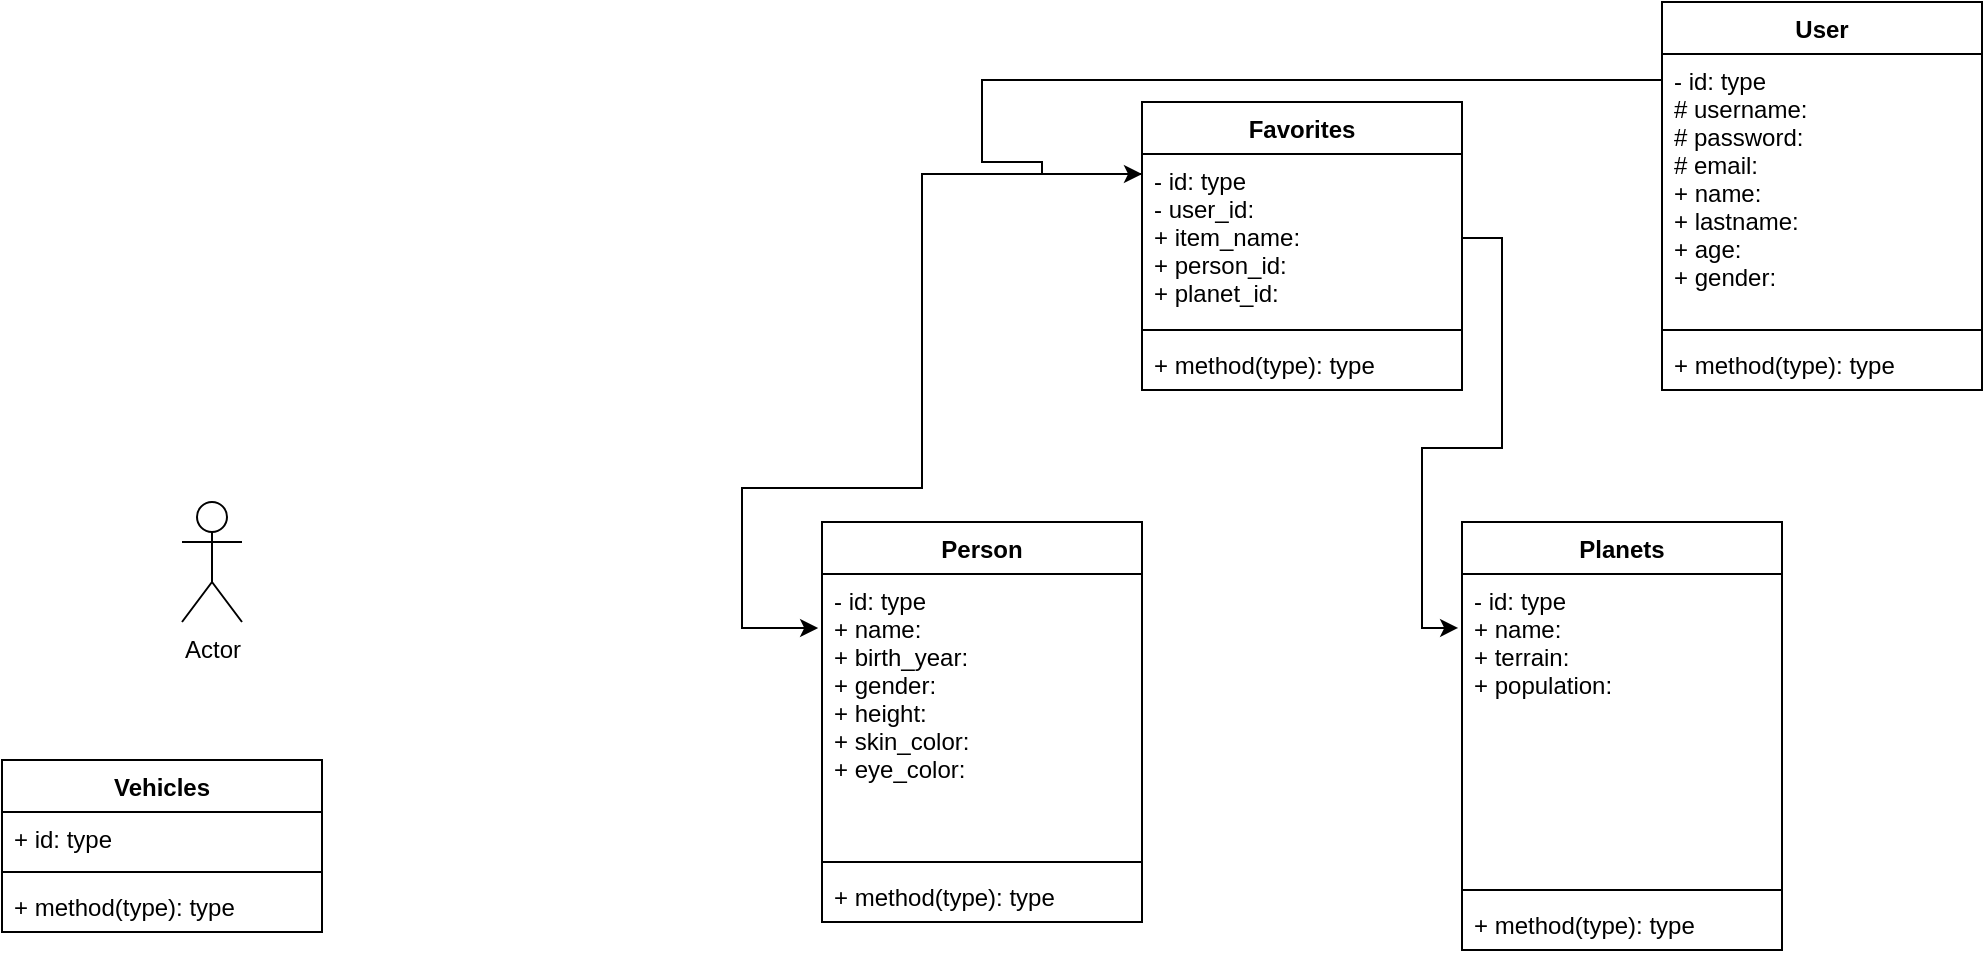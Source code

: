 <mxfile version="20.8.5" type="github">
  <diagram id="hL5uU64Jmjj1PAmgXL7W" name="Page-1">
    <mxGraphModel dx="2261" dy="756" grid="1" gridSize="10" guides="1" tooltips="1" connect="1" arrows="1" fold="1" page="1" pageScale="1" pageWidth="827" pageHeight="1169" math="0" shadow="0">
      <root>
        <mxCell id="0" />
        <mxCell id="1" parent="0" />
        <mxCell id="-t33IULDZSlOa8vORVks-1" value="Favorites" style="swimlane;fontStyle=1;align=center;verticalAlign=top;childLayout=stackLayout;horizontal=1;startSize=26;horizontalStack=0;resizeParent=1;resizeParentMax=0;resizeLast=0;collapsible=1;marginBottom=0;" parent="1" vertex="1">
          <mxGeometry x="350" y="170" width="160" height="144" as="geometry" />
        </mxCell>
        <mxCell id="-t33IULDZSlOa8vORVks-2" value="- id: type&#xa;- user_id: &#xa;+ item_name:&#xa;+ person_id: &#xa;+ planet_id: &#xa;" style="text;strokeColor=none;fillColor=none;align=left;verticalAlign=top;spacingLeft=4;spacingRight=4;overflow=hidden;rotatable=0;points=[[0,0.5],[1,0.5]];portConstraint=eastwest;" parent="-t33IULDZSlOa8vORVks-1" vertex="1">
          <mxGeometry y="26" width="160" height="84" as="geometry" />
        </mxCell>
        <mxCell id="-t33IULDZSlOa8vORVks-3" value="" style="line;strokeWidth=1;fillColor=none;align=left;verticalAlign=middle;spacingTop=-1;spacingLeft=3;spacingRight=3;rotatable=0;labelPosition=right;points=[];portConstraint=eastwest;strokeColor=inherit;" parent="-t33IULDZSlOa8vORVks-1" vertex="1">
          <mxGeometry y="110" width="160" height="8" as="geometry" />
        </mxCell>
        <mxCell id="-t33IULDZSlOa8vORVks-4" value="+ method(type): type" style="text;strokeColor=none;fillColor=none;align=left;verticalAlign=top;spacingLeft=4;spacingRight=4;overflow=hidden;rotatable=0;points=[[0,0.5],[1,0.5]];portConstraint=eastwest;" parent="-t33IULDZSlOa8vORVks-1" vertex="1">
          <mxGeometry y="118" width="160" height="26" as="geometry" />
        </mxCell>
        <mxCell id="-t33IULDZSlOa8vORVks-9" value="Person" style="swimlane;fontStyle=1;align=center;verticalAlign=top;childLayout=stackLayout;horizontal=1;startSize=26;horizontalStack=0;resizeParent=1;resizeParentMax=0;resizeLast=0;collapsible=1;marginBottom=0;" parent="1" vertex="1">
          <mxGeometry x="190" y="380" width="160" height="200" as="geometry" />
        </mxCell>
        <mxCell id="-t33IULDZSlOa8vORVks-10" value="- id: type&#xa;+ name: &#xa;+ birth_year:&#xa;+ gender:&#xa;+ height:&#xa;+ skin_color:&#xa;+ eye_color:" style="text;strokeColor=none;fillColor=none;align=left;verticalAlign=top;spacingLeft=4;spacingRight=4;overflow=hidden;rotatable=0;points=[[0,0.5],[1,0.5]];portConstraint=eastwest;" parent="-t33IULDZSlOa8vORVks-9" vertex="1">
          <mxGeometry y="26" width="160" height="140" as="geometry" />
        </mxCell>
        <mxCell id="-t33IULDZSlOa8vORVks-11" value="" style="line;strokeWidth=1;fillColor=none;align=left;verticalAlign=middle;spacingTop=-1;spacingLeft=3;spacingRight=3;rotatable=0;labelPosition=right;points=[];portConstraint=eastwest;strokeColor=inherit;" parent="-t33IULDZSlOa8vORVks-9" vertex="1">
          <mxGeometry y="166" width="160" height="8" as="geometry" />
        </mxCell>
        <mxCell id="-t33IULDZSlOa8vORVks-12" value="+ method(type): type" style="text;strokeColor=none;fillColor=none;align=left;verticalAlign=top;spacingLeft=4;spacingRight=4;overflow=hidden;rotatable=0;points=[[0,0.5],[1,0.5]];portConstraint=eastwest;" parent="-t33IULDZSlOa8vORVks-9" vertex="1">
          <mxGeometry y="174" width="160" height="26" as="geometry" />
        </mxCell>
        <mxCell id="-t33IULDZSlOa8vORVks-13" value="Planets" style="swimlane;fontStyle=1;align=center;verticalAlign=top;childLayout=stackLayout;horizontal=1;startSize=26;horizontalStack=0;resizeParent=1;resizeParentMax=0;resizeLast=0;collapsible=1;marginBottom=0;" parent="1" vertex="1">
          <mxGeometry x="510" y="380" width="160" height="214" as="geometry" />
        </mxCell>
        <mxCell id="-t33IULDZSlOa8vORVks-14" value="- id: type&#xa;+ name: &#xa;+ terrain: &#xa;+ population: " style="text;strokeColor=none;fillColor=none;align=left;verticalAlign=top;spacingLeft=4;spacingRight=4;overflow=hidden;rotatable=0;points=[[0,0.5],[1,0.5]];portConstraint=eastwest;" parent="-t33IULDZSlOa8vORVks-13" vertex="1">
          <mxGeometry y="26" width="160" height="154" as="geometry" />
        </mxCell>
        <mxCell id="-t33IULDZSlOa8vORVks-15" value="" style="line;strokeWidth=1;fillColor=none;align=left;verticalAlign=middle;spacingTop=-1;spacingLeft=3;spacingRight=3;rotatable=0;labelPosition=right;points=[];portConstraint=eastwest;strokeColor=inherit;" parent="-t33IULDZSlOa8vORVks-13" vertex="1">
          <mxGeometry y="180" width="160" height="8" as="geometry" />
        </mxCell>
        <mxCell id="-t33IULDZSlOa8vORVks-16" value="+ method(type): type" style="text;strokeColor=none;fillColor=none;align=left;verticalAlign=top;spacingLeft=4;spacingRight=4;overflow=hidden;rotatable=0;points=[[0,0.5],[1,0.5]];portConstraint=eastwest;" parent="-t33IULDZSlOa8vORVks-13" vertex="1">
          <mxGeometry y="188" width="160" height="26" as="geometry" />
        </mxCell>
        <mxCell id="-t33IULDZSlOa8vORVks-17" value="Vehicles" style="swimlane;fontStyle=1;align=center;verticalAlign=top;childLayout=stackLayout;horizontal=1;startSize=26;horizontalStack=0;resizeParent=1;resizeParentMax=0;resizeLast=0;collapsible=1;marginBottom=0;" parent="1" vertex="1">
          <mxGeometry x="-220" y="499" width="160" height="86" as="geometry" />
        </mxCell>
        <mxCell id="-t33IULDZSlOa8vORVks-18" value="+ id: type" style="text;strokeColor=none;fillColor=none;align=left;verticalAlign=top;spacingLeft=4;spacingRight=4;overflow=hidden;rotatable=0;points=[[0,0.5],[1,0.5]];portConstraint=eastwest;" parent="-t33IULDZSlOa8vORVks-17" vertex="1">
          <mxGeometry y="26" width="160" height="26" as="geometry" />
        </mxCell>
        <mxCell id="-t33IULDZSlOa8vORVks-19" value="" style="line;strokeWidth=1;fillColor=none;align=left;verticalAlign=middle;spacingTop=-1;spacingLeft=3;spacingRight=3;rotatable=0;labelPosition=right;points=[];portConstraint=eastwest;strokeColor=inherit;" parent="-t33IULDZSlOa8vORVks-17" vertex="1">
          <mxGeometry y="52" width="160" height="8" as="geometry" />
        </mxCell>
        <mxCell id="-t33IULDZSlOa8vORVks-20" value="+ method(type): type" style="text;strokeColor=none;fillColor=none;align=left;verticalAlign=top;spacingLeft=4;spacingRight=4;overflow=hidden;rotatable=0;points=[[0,0.5],[1,0.5]];portConstraint=eastwest;" parent="-t33IULDZSlOa8vORVks-17" vertex="1">
          <mxGeometry y="60" width="160" height="26" as="geometry" />
        </mxCell>
        <mxCell id="-t33IULDZSlOa8vORVks-21" value="Actor" style="shape=umlActor;verticalLabelPosition=bottom;verticalAlign=top;html=1;" parent="1" vertex="1">
          <mxGeometry x="-130" y="370" width="30" height="60" as="geometry" />
        </mxCell>
        <mxCell id="D7PUffbQgMsnlTKam88v-1" value="User" style="swimlane;fontStyle=1;align=center;verticalAlign=top;childLayout=stackLayout;horizontal=1;startSize=26;horizontalStack=0;resizeParent=1;resizeParentMax=0;resizeLast=0;collapsible=1;marginBottom=0;" vertex="1" parent="1">
          <mxGeometry x="610" y="120" width="160" height="194" as="geometry" />
        </mxCell>
        <mxCell id="D7PUffbQgMsnlTKam88v-2" value="- id: type&#xa;# username: &#xa;# password: &#xa;# email: &#xa;+ name: &#xa;+ lastname: &#xa;+ age: &#xa;+ gender: " style="text;strokeColor=none;fillColor=none;align=left;verticalAlign=top;spacingLeft=4;spacingRight=4;overflow=hidden;rotatable=0;points=[[0,0.5],[1,0.5]];portConstraint=eastwest;" vertex="1" parent="D7PUffbQgMsnlTKam88v-1">
          <mxGeometry y="26" width="160" height="134" as="geometry" />
        </mxCell>
        <mxCell id="D7PUffbQgMsnlTKam88v-3" value="" style="line;strokeWidth=1;fillColor=none;align=left;verticalAlign=middle;spacingTop=-1;spacingLeft=3;spacingRight=3;rotatable=0;labelPosition=right;points=[];portConstraint=eastwest;strokeColor=inherit;" vertex="1" parent="D7PUffbQgMsnlTKam88v-1">
          <mxGeometry y="160" width="160" height="8" as="geometry" />
        </mxCell>
        <mxCell id="D7PUffbQgMsnlTKam88v-4" value="+ method(type): type" style="text;strokeColor=none;fillColor=none;align=left;verticalAlign=top;spacingLeft=4;spacingRight=4;overflow=hidden;rotatable=0;points=[[0,0.5],[1,0.5]];portConstraint=eastwest;" vertex="1" parent="D7PUffbQgMsnlTKam88v-1">
          <mxGeometry y="168" width="160" height="26" as="geometry" />
        </mxCell>
        <mxCell id="D7PUffbQgMsnlTKam88v-5" style="edgeStyle=orthogonalEdgeStyle;rounded=0;orthogonalLoop=1;jettySize=auto;html=1;exitX=0;exitY=0.097;exitDx=0;exitDy=0;exitPerimeter=0;entryX=0;entryY=0.25;entryDx=0;entryDy=0;" edge="1" parent="1" source="D7PUffbQgMsnlTKam88v-2" target="-t33IULDZSlOa8vORVks-1">
          <mxGeometry relative="1" as="geometry">
            <mxPoint x="320" y="200" as="targetPoint" />
            <Array as="points">
              <mxPoint x="270" y="159" />
              <mxPoint x="270" y="200" />
              <mxPoint x="300" y="200" />
              <mxPoint x="300" y="206" />
            </Array>
          </mxGeometry>
        </mxCell>
        <mxCell id="D7PUffbQgMsnlTKam88v-6" style="edgeStyle=orthogonalEdgeStyle;rounded=0;orthogonalLoop=1;jettySize=auto;html=1;entryX=-0.012;entryY=0.193;entryDx=0;entryDy=0;entryPerimeter=0;exitX=0;exitY=0.25;exitDx=0;exitDy=0;" edge="1" parent="1" source="-t33IULDZSlOa8vORVks-1" target="-t33IULDZSlOa8vORVks-10">
          <mxGeometry relative="1" as="geometry">
            <mxPoint x="290" y="240" as="sourcePoint" />
            <Array as="points">
              <mxPoint x="240" y="206" />
              <mxPoint x="240" y="363" />
              <mxPoint x="150" y="363" />
              <mxPoint x="150" y="433" />
            </Array>
          </mxGeometry>
        </mxCell>
        <mxCell id="D7PUffbQgMsnlTKam88v-7" style="edgeStyle=orthogonalEdgeStyle;rounded=0;orthogonalLoop=1;jettySize=auto;html=1;exitX=1;exitY=0.5;exitDx=0;exitDy=0;entryX=-0.012;entryY=0.175;entryDx=0;entryDy=0;entryPerimeter=0;" edge="1" parent="1" source="-t33IULDZSlOa8vORVks-2" target="-t33IULDZSlOa8vORVks-14">
          <mxGeometry relative="1" as="geometry" />
        </mxCell>
      </root>
    </mxGraphModel>
  </diagram>
</mxfile>
